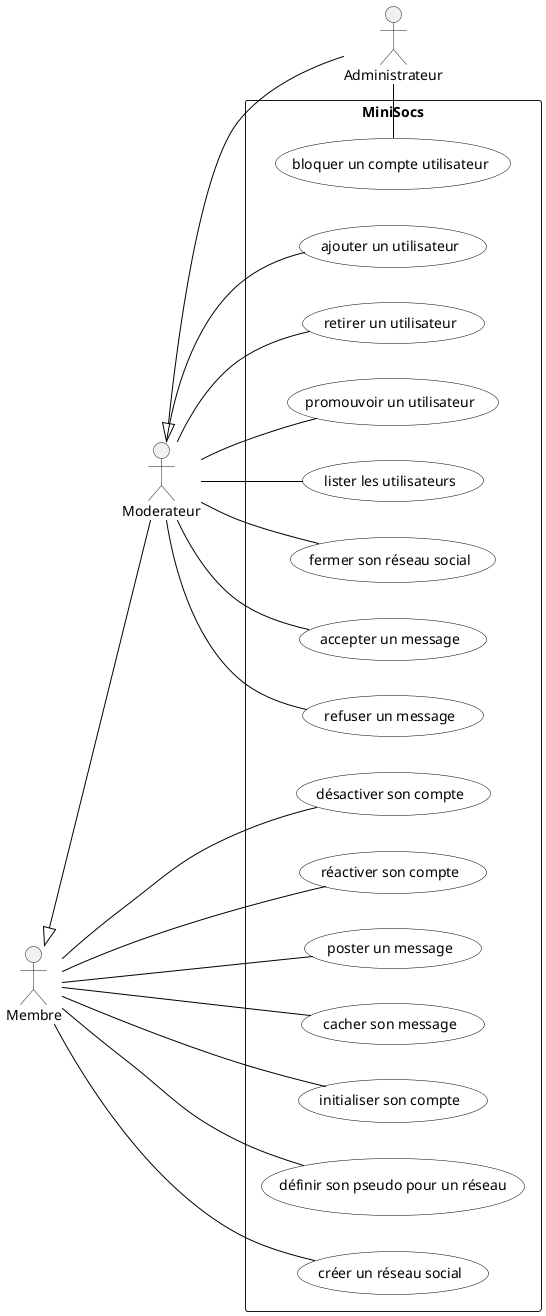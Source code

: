 @startuml

'Diagramme de cas d'utilisation (PlantUML)'

'Configuration charte graphique'
skinparam usecase {
BackgroundColor White
BorderColor Black
ArrowColor Black
ActorBackgroundColor<< Human >> Gold
}

left to right direction

'Déclaration des acteurs :'
actor Administrateur
actor Moderateur
actor Membre
Moderateur <|-- Administrateur
Membre <|-- Moderateur
'Déclaration des cas d'utilisation dans le système'
rectangle "MiniSocs" {

:Administrateur: -- (bloquer un compte utilisateur) 
:Moderateur: -- (ajouter un utilisateur) 
:Moderateur: -- (retirer un utilisateur) 
:Moderateur: -- (promouvoir un utilisateur) 
:Moderateur: -- (lister les utilisateurs)
:Moderateur: -- (fermer son réseau social) 
:Moderateur: -- (accepter un message) 
:Moderateur: -- (refuser un message) 
:Membre:    -- (désactiver son compte) 
:Membre:    -- (réactiver son compte) 
:Membre:    -- (poster un message)
:Membre:    -- (cacher son message) 
:Membre:    -- (initialiser son compte) 
:Membre:    -- (définir son pseudo pour un réseau) 
:Membre:    -- (créer un réseau social) 
}

@enduml
